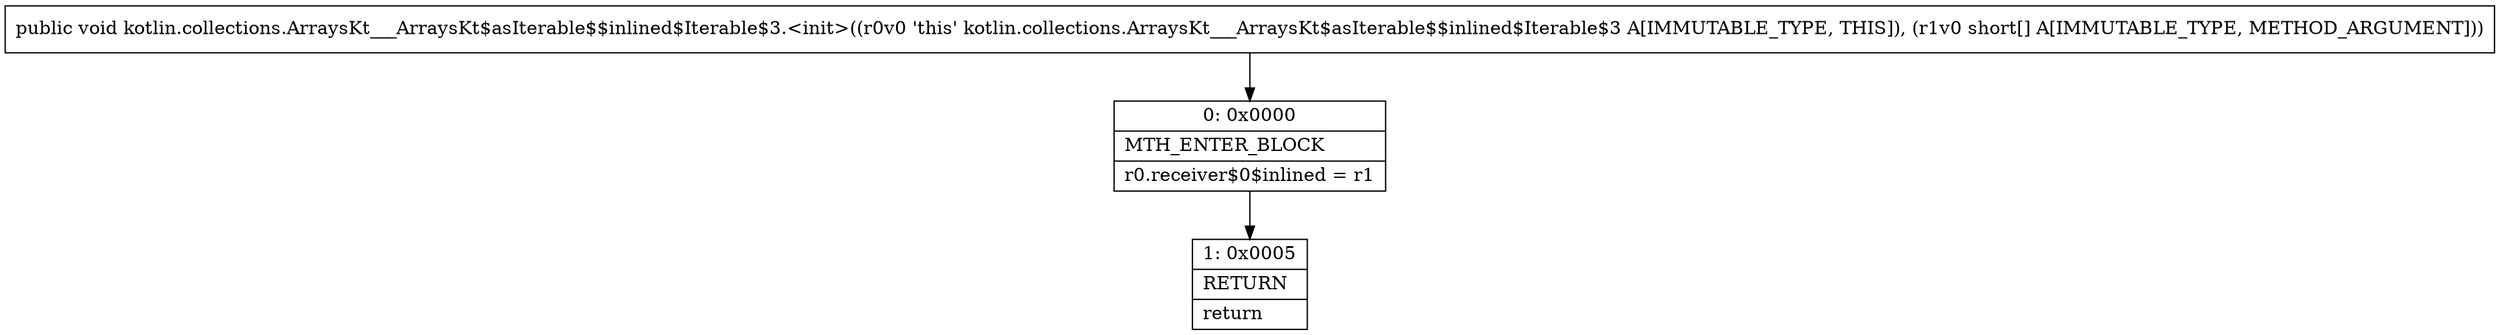 digraph "CFG forkotlin.collections.ArraysKt___ArraysKt$asIterable$$inlined$Iterable$3.\<init\>([S)V" {
Node_0 [shape=record,label="{0\:\ 0x0000|MTH_ENTER_BLOCK\l|r0.receiver$0$inlined = r1\l}"];
Node_1 [shape=record,label="{1\:\ 0x0005|RETURN\l|return\l}"];
MethodNode[shape=record,label="{public void kotlin.collections.ArraysKt___ArraysKt$asIterable$$inlined$Iterable$3.\<init\>((r0v0 'this' kotlin.collections.ArraysKt___ArraysKt$asIterable$$inlined$Iterable$3 A[IMMUTABLE_TYPE, THIS]), (r1v0 short[] A[IMMUTABLE_TYPE, METHOD_ARGUMENT])) }"];
MethodNode -> Node_0;
Node_0 -> Node_1;
}

